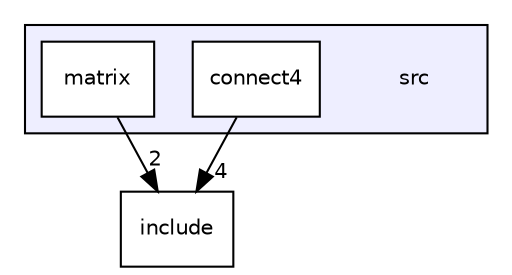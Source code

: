 digraph "src" {
  compound=true
  node [ fontsize="10", fontname="Helvetica"];
  edge [ labelfontsize="10", labelfontname="Helvetica"];
  subgraph clusterdir_68267d1309a1af8e8297ef4c3efbcdba {
    graph [ bgcolor="#eeeeff", pencolor="black", label="" URL="dir_68267d1309a1af8e8297ef4c3efbcdba.html"];
    dir_68267d1309a1af8e8297ef4c3efbcdba [shape=plaintext label="src"];
    dir_936b5792ce0f860d3adb69bb2b4883ee [shape=box label="connect4" color="black" fillcolor="white" style="filled" URL="dir_936b5792ce0f860d3adb69bb2b4883ee.html"];
    dir_40d7732de2983c682bb99d86585a563c [shape=box label="matrix" color="black" fillcolor="white" style="filled" URL="dir_40d7732de2983c682bb99d86585a563c.html"];
  }
  dir_d44c64559bbebec7f509842c48db8b23 [shape=box label="include" URL="dir_d44c64559bbebec7f509842c48db8b23.html"];
  dir_40d7732de2983c682bb99d86585a563c->dir_d44c64559bbebec7f509842c48db8b23 [headlabel="2", labeldistance=1.5 headhref="dir_000003_000000.html"];
  dir_936b5792ce0f860d3adb69bb2b4883ee->dir_d44c64559bbebec7f509842c48db8b23 [headlabel="4", labeldistance=1.5 headhref="dir_000002_000000.html"];
}
